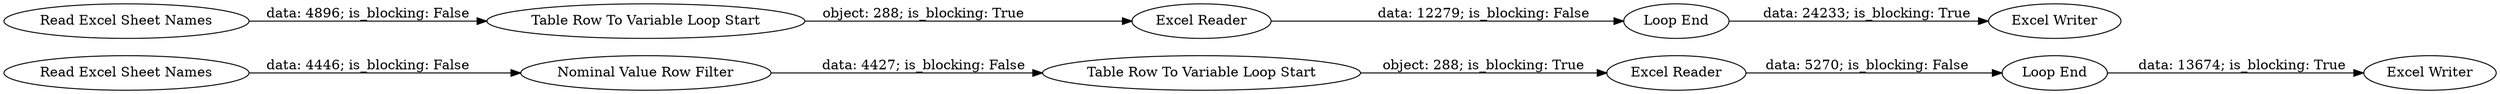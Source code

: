 digraph {
	"759904179272385145_31" [label="Table Row To Variable Loop Start"]
	"759904179272385145_34" [label="Excel Writer"]
	"759904179272385145_35" [label="Nominal Value Row Filter"]
	"759904179272385145_29" [label="Loop End"]
	"759904179272385145_33" [label="Loop End"]
	"759904179272385145_32" [label="Excel Reader"]
	"759904179272385145_26" [label="Read Excel Sheet Names"]
	"759904179272385145_27" [label="Table Row To Variable Loop Start"]
	"759904179272385145_30" [label="Read Excel Sheet Names"]
	"759904179272385145_16" [label="Excel Writer"]
	"759904179272385145_28" [label="Excel Reader"]
	"759904179272385145_33" -> "759904179272385145_34" [label="data: 13674; is_blocking: True"]
	"759904179272385145_31" -> "759904179272385145_32" [label="object: 288; is_blocking: True"]
	"759904179272385145_30" -> "759904179272385145_35" [label="data: 4446; is_blocking: False"]
	"759904179272385145_35" -> "759904179272385145_31" [label="data: 4427; is_blocking: False"]
	"759904179272385145_29" -> "759904179272385145_16" [label="data: 24233; is_blocking: True"]
	"759904179272385145_26" -> "759904179272385145_27" [label="data: 4896; is_blocking: False"]
	"759904179272385145_32" -> "759904179272385145_33" [label="data: 5270; is_blocking: False"]
	"759904179272385145_27" -> "759904179272385145_28" [label="object: 288; is_blocking: True"]
	"759904179272385145_28" -> "759904179272385145_29" [label="data: 12279; is_blocking: False"]
	rankdir=LR
}
